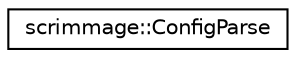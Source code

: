 digraph "Graphical Class Hierarchy"
{
 // LATEX_PDF_SIZE
  edge [fontname="Helvetica",fontsize="10",labelfontname="Helvetica",labelfontsize="10"];
  node [fontname="Helvetica",fontsize="10",shape=record];
  rankdir="LR";
  Node0 [label="scrimmage::ConfigParse",height=0.2,width=0.4,color="black", fillcolor="white", style="filled",URL="$classscrimmage_1_1ConfigParse.html",tooltip=" "];
}
